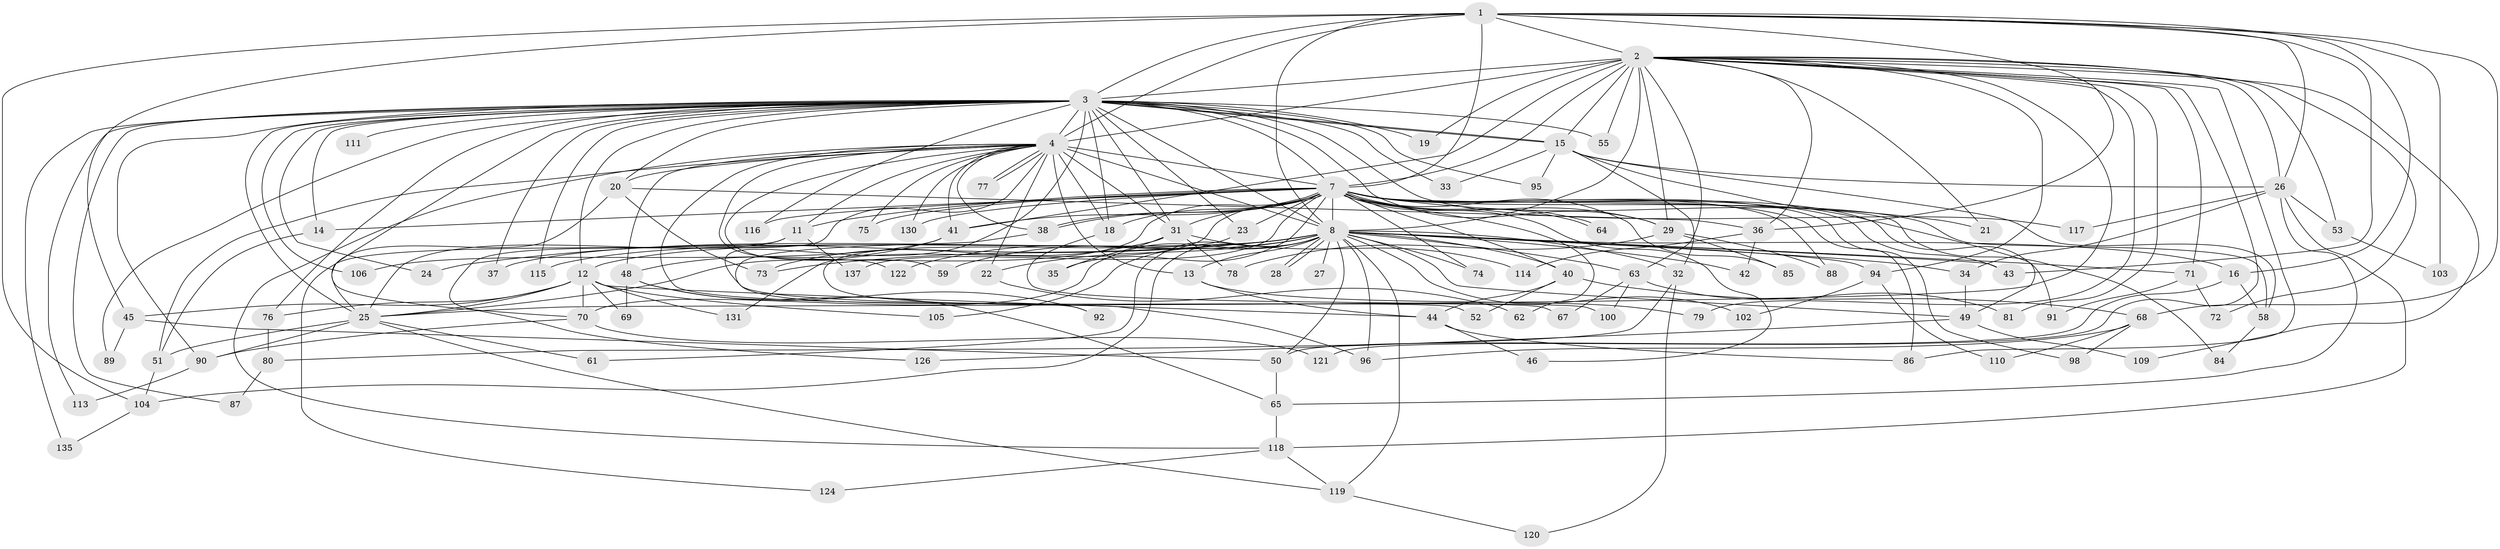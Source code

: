 // Generated by graph-tools (version 1.1) at 2025/23/03/03/25 07:23:36]
// undirected, 106 vertices, 240 edges
graph export_dot {
graph [start="1"]
  node [color=gray90,style=filled];
  1 [super="+108"];
  2 [super="+6"];
  3 [super="+9"];
  4 [super="+5"];
  7 [super="+141"];
  8 [super="+10"];
  11 [super="+56"];
  12 [super="+47"];
  13;
  14 [super="+112"];
  15 [super="+17"];
  16 [super="+138"];
  18 [super="+97"];
  19;
  20 [super="+60"];
  21;
  22;
  23;
  24;
  25 [super="+39"];
  26 [super="+101"];
  27;
  28;
  29 [super="+30"];
  31 [super="+57"];
  32 [super="+136"];
  33;
  34;
  35;
  36;
  37;
  38 [super="+54"];
  40 [super="+128"];
  41 [super="+142"];
  42;
  43 [super="+134"];
  44 [super="+66"];
  45 [super="+139"];
  46;
  48;
  49 [super="+82"];
  50;
  51 [super="+93"];
  52;
  53;
  55;
  58;
  59;
  61;
  62;
  63;
  64;
  65 [super="+140"];
  67;
  68;
  69;
  70 [super="+123"];
  71 [super="+107"];
  72;
  73 [super="+83"];
  74;
  75;
  76;
  77;
  78;
  79;
  80;
  81;
  84;
  85;
  86 [super="+99"];
  87;
  88;
  89;
  90 [super="+129"];
  91;
  92;
  94;
  95;
  96 [super="+133"];
  98;
  100;
  102;
  103;
  104 [super="+125"];
  105;
  106;
  109;
  110;
  111;
  113;
  114;
  115;
  116;
  117;
  118 [super="+132"];
  119 [super="+127"];
  120;
  121;
  122;
  124;
  126;
  130;
  131;
  135;
  137;
  1 -- 2 [weight=2];
  1 -- 3 [weight=2];
  1 -- 4 [weight=2];
  1 -- 7;
  1 -- 8 [weight=2];
  1 -- 16;
  1 -- 26;
  1 -- 43;
  1 -- 45;
  1 -- 68;
  1 -- 103;
  1 -- 104;
  1 -- 36;
  2 -- 3 [weight=4];
  2 -- 4 [weight=4];
  2 -- 7 [weight=2];
  2 -- 8 [weight=4];
  2 -- 25;
  2 -- 36;
  2 -- 63;
  2 -- 79;
  2 -- 94;
  2 -- 121;
  2 -- 15;
  2 -- 71;
  2 -- 72;
  2 -- 81;
  2 -- 19;
  2 -- 21;
  2 -- 86;
  2 -- 29;
  2 -- 109;
  2 -- 53;
  2 -- 55;
  2 -- 26;
  2 -- 41;
  3 -- 4 [weight=4];
  3 -- 7 [weight=2];
  3 -- 8 [weight=4];
  3 -- 14 [weight=2];
  3 -- 15;
  3 -- 15;
  3 -- 18;
  3 -- 23;
  3 -- 24;
  3 -- 33;
  3 -- 55;
  3 -- 67;
  3 -- 76;
  3 -- 89;
  3 -- 90;
  3 -- 95;
  3 -- 113;
  3 -- 117;
  3 -- 135;
  3 -- 12 [weight=2];
  3 -- 31;
  3 -- 19;
  3 -- 20;
  3 -- 87;
  3 -- 25;
  3 -- 29;
  3 -- 37;
  3 -- 106;
  3 -- 111;
  3 -- 115;
  3 -- 116;
  3 -- 70;
  4 -- 7 [weight=2];
  4 -- 8 [weight=4];
  4 -- 11;
  4 -- 18;
  4 -- 59;
  4 -- 77;
  4 -- 77;
  4 -- 130;
  4 -- 75;
  4 -- 13;
  4 -- 20;
  4 -- 22;
  4 -- 31;
  4 -- 41;
  4 -- 48;
  4 -- 51;
  4 -- 52;
  4 -- 118;
  4 -- 122;
  4 -- 126;
  4 -- 38;
  7 -- 8 [weight=2];
  7 -- 11;
  7 -- 14;
  7 -- 21;
  7 -- 23;
  7 -- 31;
  7 -- 35;
  7 -- 38;
  7 -- 38;
  7 -- 40 [weight=2];
  7 -- 41;
  7 -- 43;
  7 -- 46;
  7 -- 58;
  7 -- 62;
  7 -- 64;
  7 -- 64;
  7 -- 74;
  7 -- 75;
  7 -- 84;
  7 -- 85;
  7 -- 88;
  7 -- 91;
  7 -- 98;
  7 -- 116;
  7 -- 130;
  7 -- 131;
  7 -- 137;
  7 -- 25;
  7 -- 86;
  7 -- 18;
  7 -- 29;
  8 -- 12;
  8 -- 16;
  8 -- 22;
  8 -- 27 [weight=2];
  8 -- 28;
  8 -- 28;
  8 -- 34;
  8 -- 40;
  8 -- 50;
  8 -- 59;
  8 -- 61;
  8 -- 63;
  8 -- 71 [weight=2];
  8 -- 74;
  8 -- 102;
  8 -- 104;
  8 -- 105;
  8 -- 115;
  8 -- 119;
  8 -- 70;
  8 -- 73;
  8 -- 13;
  8 -- 24;
  8 -- 94;
  8 -- 32 [weight=2];
  8 -- 37;
  8 -- 42;
  8 -- 49;
  8 -- 122;
  8 -- 43;
  8 -- 96;
  11 -- 124;
  11 -- 137;
  11 -- 25;
  12 -- 44;
  12 -- 45;
  12 -- 70;
  12 -- 76;
  12 -- 105;
  12 -- 131;
  12 -- 69;
  12 -- 25;
  13 -- 44;
  13 -- 79;
  14 -- 51;
  15 -- 32;
  15 -- 33;
  15 -- 26;
  15 -- 49;
  15 -- 58;
  15 -- 95;
  16 -- 50;
  16 -- 58;
  18 -- 100;
  20 -- 36;
  20 -- 25;
  20 -- 73;
  22 -- 62;
  23 -- 96;
  25 -- 61;
  25 -- 90;
  25 -- 51;
  25 -- 119;
  26 -- 34;
  26 -- 53;
  26 -- 117;
  26 -- 65;
  26 -- 118;
  29 -- 78;
  29 -- 88;
  29 -- 85;
  31 -- 35;
  31 -- 73;
  31 -- 78;
  31 -- 114;
  32 -- 80;
  32 -- 120;
  34 -- 49;
  36 -- 42;
  36 -- 114;
  38 -- 92;
  40 -- 52;
  40 -- 68;
  40 -- 44;
  41 -- 48;
  41 -- 106;
  44 -- 46;
  44 -- 86;
  45 -- 89;
  45 -- 50;
  48 -- 65;
  48 -- 69;
  48 -- 92;
  49 -- 109;
  49 -- 126;
  50 -- 65;
  51 -- 104;
  53 -- 103;
  58 -- 84;
  63 -- 67;
  63 -- 81;
  63 -- 100;
  65 -- 118;
  68 -- 96;
  68 -- 98;
  68 -- 110;
  70 -- 121;
  70 -- 90;
  71 -- 72;
  71 -- 91;
  76 -- 80;
  80 -- 87;
  90 -- 113;
  94 -- 102;
  94 -- 110;
  104 -- 135;
  118 -- 119;
  118 -- 124;
  119 -- 120;
}
